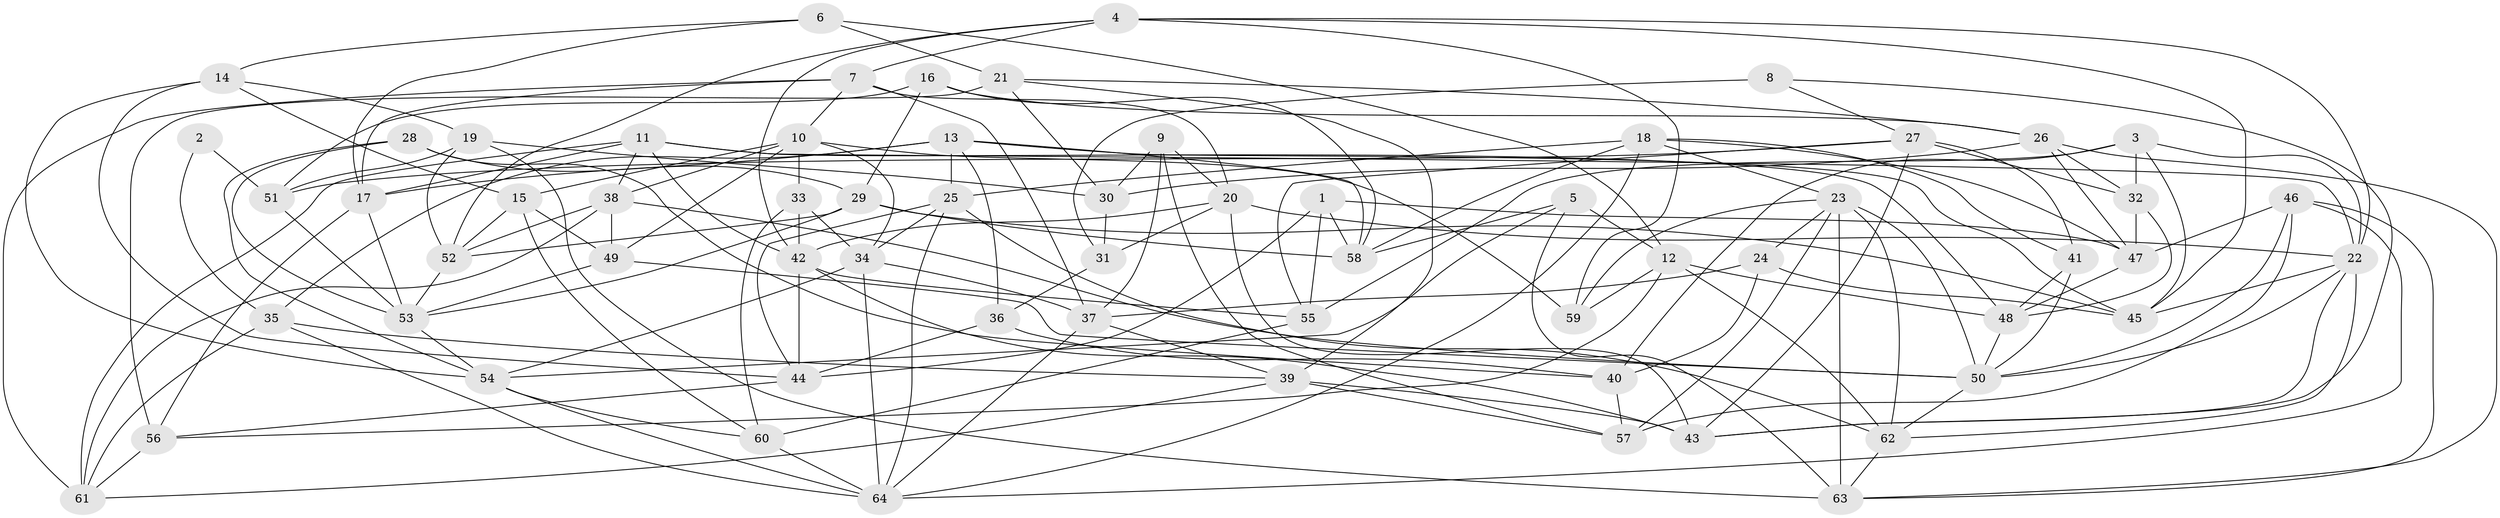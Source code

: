 // original degree distribution, {4: 1.0}
// Generated by graph-tools (version 1.1) at 2025/02/03/09/25 03:02:57]
// undirected, 64 vertices, 174 edges
graph export_dot {
graph [start="1"]
  node [color=gray90,style=filled];
  1;
  2;
  3;
  4;
  5;
  6;
  7;
  8;
  9;
  10;
  11;
  12;
  13;
  14;
  15;
  16;
  17;
  18;
  19;
  20;
  21;
  22;
  23;
  24;
  25;
  26;
  27;
  28;
  29;
  30;
  31;
  32;
  33;
  34;
  35;
  36;
  37;
  38;
  39;
  40;
  41;
  42;
  43;
  44;
  45;
  46;
  47;
  48;
  49;
  50;
  51;
  52;
  53;
  54;
  55;
  56;
  57;
  58;
  59;
  60;
  61;
  62;
  63;
  64;
  1 -- 44 [weight=1.0];
  1 -- 47 [weight=1.0];
  1 -- 55 [weight=1.0];
  1 -- 58 [weight=1.0];
  2 -- 35 [weight=2.0];
  2 -- 51 [weight=2.0];
  3 -- 22 [weight=1.0];
  3 -- 32 [weight=2.0];
  3 -- 40 [weight=1.0];
  3 -- 45 [weight=1.0];
  3 -- 55 [weight=1.0];
  4 -- 7 [weight=1.0];
  4 -- 22 [weight=1.0];
  4 -- 42 [weight=1.0];
  4 -- 45 [weight=1.0];
  4 -- 52 [weight=1.0];
  4 -- 59 [weight=1.0];
  5 -- 12 [weight=1.0];
  5 -- 54 [weight=1.0];
  5 -- 58 [weight=1.0];
  5 -- 63 [weight=1.0];
  6 -- 12 [weight=1.0];
  6 -- 14 [weight=1.0];
  6 -- 17 [weight=1.0];
  6 -- 21 [weight=1.0];
  7 -- 10 [weight=1.0];
  7 -- 17 [weight=1.0];
  7 -- 20 [weight=1.0];
  7 -- 37 [weight=1.0];
  7 -- 61 [weight=1.0];
  8 -- 27 [weight=1.0];
  8 -- 31 [weight=2.0];
  8 -- 43 [weight=1.0];
  9 -- 20 [weight=1.0];
  9 -- 30 [weight=1.0];
  9 -- 37 [weight=1.0];
  9 -- 57 [weight=1.0];
  10 -- 15 [weight=1.0];
  10 -- 33 [weight=2.0];
  10 -- 34 [weight=1.0];
  10 -- 38 [weight=1.0];
  10 -- 49 [weight=1.0];
  10 -- 59 [weight=1.0];
  11 -- 17 [weight=1.0];
  11 -- 22 [weight=1.0];
  11 -- 38 [weight=1.0];
  11 -- 42 [weight=1.0];
  11 -- 48 [weight=1.0];
  11 -- 61 [weight=1.0];
  12 -- 48 [weight=1.0];
  12 -- 56 [weight=1.0];
  12 -- 59 [weight=1.0];
  12 -- 62 [weight=1.0];
  13 -- 17 [weight=1.0];
  13 -- 25 [weight=1.0];
  13 -- 35 [weight=1.0];
  13 -- 36 [weight=1.0];
  13 -- 45 [weight=1.0];
  13 -- 58 [weight=1.0];
  14 -- 15 [weight=1.0];
  14 -- 19 [weight=2.0];
  14 -- 44 [weight=1.0];
  14 -- 54 [weight=1.0];
  15 -- 49 [weight=2.0];
  15 -- 52 [weight=1.0];
  15 -- 60 [weight=1.0];
  16 -- 26 [weight=1.0];
  16 -- 29 [weight=1.0];
  16 -- 51 [weight=1.0];
  16 -- 58 [weight=1.0];
  17 -- 53 [weight=1.0];
  17 -- 56 [weight=1.0];
  18 -- 23 [weight=1.0];
  18 -- 25 [weight=1.0];
  18 -- 41 [weight=1.0];
  18 -- 47 [weight=1.0];
  18 -- 58 [weight=1.0];
  18 -- 64 [weight=1.0];
  19 -- 30 [weight=1.0];
  19 -- 51 [weight=1.0];
  19 -- 52 [weight=1.0];
  19 -- 63 [weight=1.0];
  20 -- 22 [weight=1.0];
  20 -- 31 [weight=1.0];
  20 -- 42 [weight=1.0];
  20 -- 43 [weight=1.0];
  21 -- 26 [weight=1.0];
  21 -- 30 [weight=1.0];
  21 -- 39 [weight=1.0];
  21 -- 56 [weight=2.0];
  22 -- 43 [weight=1.0];
  22 -- 45 [weight=1.0];
  22 -- 50 [weight=1.0];
  22 -- 62 [weight=1.0];
  23 -- 24 [weight=1.0];
  23 -- 50 [weight=1.0];
  23 -- 57 [weight=2.0];
  23 -- 59 [weight=1.0];
  23 -- 62 [weight=1.0];
  23 -- 63 [weight=1.0];
  24 -- 37 [weight=1.0];
  24 -- 40 [weight=1.0];
  24 -- 45 [weight=1.0];
  25 -- 34 [weight=1.0];
  25 -- 44 [weight=1.0];
  25 -- 62 [weight=1.0];
  25 -- 64 [weight=1.0];
  26 -- 30 [weight=1.0];
  26 -- 32 [weight=1.0];
  26 -- 47 [weight=1.0];
  26 -- 63 [weight=1.0];
  27 -- 32 [weight=1.0];
  27 -- 41 [weight=1.0];
  27 -- 43 [weight=1.0];
  27 -- 51 [weight=1.0];
  27 -- 55 [weight=1.0];
  28 -- 29 [weight=1.0];
  28 -- 40 [weight=2.0];
  28 -- 53 [weight=2.0];
  28 -- 54 [weight=1.0];
  29 -- 45 [weight=1.0];
  29 -- 52 [weight=1.0];
  29 -- 53 [weight=1.0];
  29 -- 58 [weight=1.0];
  30 -- 31 [weight=2.0];
  31 -- 36 [weight=1.0];
  32 -- 47 [weight=1.0];
  32 -- 48 [weight=1.0];
  33 -- 34 [weight=1.0];
  33 -- 42 [weight=2.0];
  33 -- 60 [weight=1.0];
  34 -- 37 [weight=1.0];
  34 -- 54 [weight=1.0];
  34 -- 64 [weight=1.0];
  35 -- 39 [weight=1.0];
  35 -- 61 [weight=1.0];
  35 -- 64 [weight=1.0];
  36 -- 40 [weight=1.0];
  36 -- 44 [weight=1.0];
  37 -- 39 [weight=1.0];
  37 -- 64 [weight=1.0];
  38 -- 49 [weight=1.0];
  38 -- 50 [weight=1.0];
  38 -- 52 [weight=1.0];
  38 -- 61 [weight=1.0];
  39 -- 43 [weight=1.0];
  39 -- 57 [weight=1.0];
  39 -- 61 [weight=1.0];
  40 -- 57 [weight=1.0];
  41 -- 48 [weight=1.0];
  41 -- 50 [weight=1.0];
  42 -- 43 [weight=1.0];
  42 -- 44 [weight=1.0];
  42 -- 55 [weight=1.0];
  44 -- 56 [weight=1.0];
  46 -- 47 [weight=1.0];
  46 -- 50 [weight=1.0];
  46 -- 57 [weight=1.0];
  46 -- 63 [weight=1.0];
  46 -- 64 [weight=2.0];
  47 -- 48 [weight=1.0];
  48 -- 50 [weight=1.0];
  49 -- 50 [weight=1.0];
  49 -- 53 [weight=1.0];
  50 -- 62 [weight=1.0];
  51 -- 53 [weight=1.0];
  52 -- 53 [weight=1.0];
  53 -- 54 [weight=1.0];
  54 -- 60 [weight=1.0];
  54 -- 64 [weight=2.0];
  55 -- 60 [weight=2.0];
  56 -- 61 [weight=1.0];
  60 -- 64 [weight=1.0];
  62 -- 63 [weight=1.0];
}
